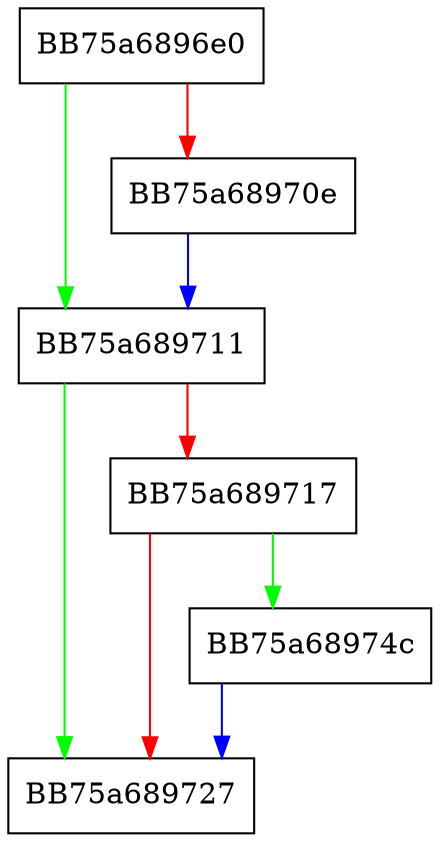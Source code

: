 digraph put {
  node [shape="box"];
  graph [splines=ortho];
  BB75a6896e0 -> BB75a689711 [color="green"];
  BB75a6896e0 -> BB75a68970e [color="red"];
  BB75a68970e -> BB75a689711 [color="blue"];
  BB75a689711 -> BB75a689727 [color="green"];
  BB75a689711 -> BB75a689717 [color="red"];
  BB75a689717 -> BB75a68974c [color="green"];
  BB75a689717 -> BB75a689727 [color="red"];
  BB75a68974c -> BB75a689727 [color="blue"];
}